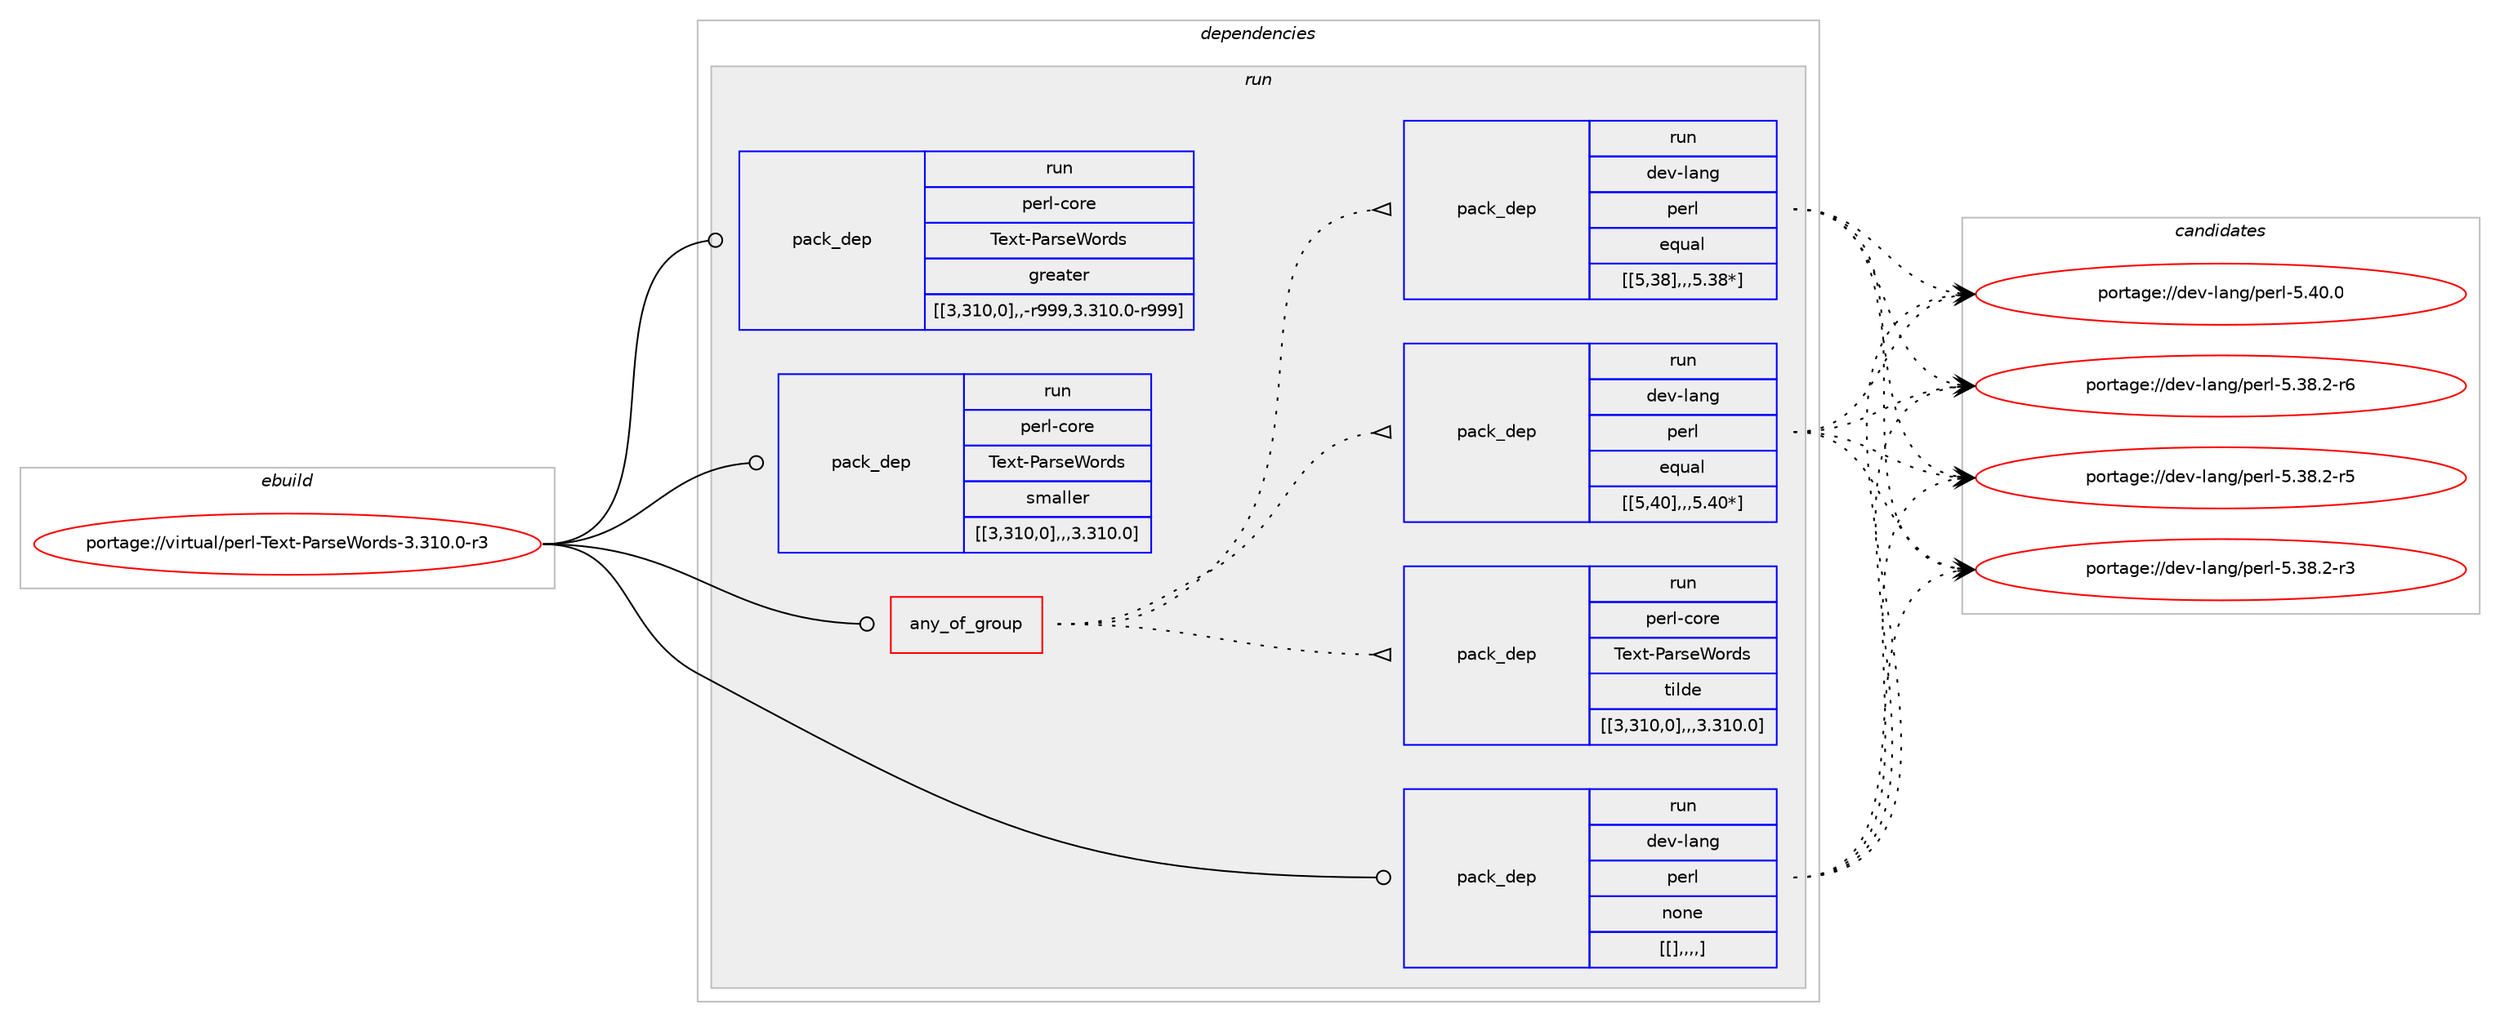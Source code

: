 digraph prolog {

# *************
# Graph options
# *************

newrank=true;
concentrate=true;
compound=true;
graph [rankdir=LR,fontname=Helvetica,fontsize=10,ranksep=1.5];#, ranksep=2.5, nodesep=0.2];
edge  [arrowhead=vee];
node  [fontname=Helvetica,fontsize=10];

# **********
# The ebuild
# **********

subgraph cluster_leftcol {
color=gray;
label=<<i>ebuild</i>>;
id [label="portage://virtual/perl-Text-ParseWords-3.310.0-r3", color=red, width=4, href="../virtual/perl-Text-ParseWords-3.310.0-r3.svg"];
}

# ****************
# The dependencies
# ****************

subgraph cluster_midcol {
color=gray;
label=<<i>dependencies</i>>;
subgraph cluster_compile {
fillcolor="#eeeeee";
style=filled;
label=<<i>compile</i>>;
}
subgraph cluster_compileandrun {
fillcolor="#eeeeee";
style=filled;
label=<<i>compile and run</i>>;
}
subgraph cluster_run {
fillcolor="#eeeeee";
style=filled;
label=<<i>run</i>>;
subgraph any121 {
dependency2165 [label=<<TABLE BORDER="0" CELLBORDER="1" CELLSPACING="0" CELLPADDING="4"><TR><TD CELLPADDING="10">any_of_group</TD></TR></TABLE>>, shape=none, color=red];subgraph pack1714 {
dependency2166 [label=<<TABLE BORDER="0" CELLBORDER="1" CELLSPACING="0" CELLPADDING="4" WIDTH="220"><TR><TD ROWSPAN="6" CELLPADDING="30">pack_dep</TD></TR><TR><TD WIDTH="110">run</TD></TR><TR><TD>dev-lang</TD></TR><TR><TD>perl</TD></TR><TR><TD>equal</TD></TR><TR><TD>[[5,40],,,5.40*]</TD></TR></TABLE>>, shape=none, color=blue];
}
dependency2165:e -> dependency2166:w [weight=20,style="dotted",arrowhead="oinv"];
subgraph pack1718 {
dependency2170 [label=<<TABLE BORDER="0" CELLBORDER="1" CELLSPACING="0" CELLPADDING="4" WIDTH="220"><TR><TD ROWSPAN="6" CELLPADDING="30">pack_dep</TD></TR><TR><TD WIDTH="110">run</TD></TR><TR><TD>dev-lang</TD></TR><TR><TD>perl</TD></TR><TR><TD>equal</TD></TR><TR><TD>[[5,38],,,5.38*]</TD></TR></TABLE>>, shape=none, color=blue];
}
dependency2165:e -> dependency2170:w [weight=20,style="dotted",arrowhead="oinv"];
subgraph pack1719 {
dependency2171 [label=<<TABLE BORDER="0" CELLBORDER="1" CELLSPACING="0" CELLPADDING="4" WIDTH="220"><TR><TD ROWSPAN="6" CELLPADDING="30">pack_dep</TD></TR><TR><TD WIDTH="110">run</TD></TR><TR><TD>perl-core</TD></TR><TR><TD>Text-ParseWords</TD></TR><TR><TD>tilde</TD></TR><TR><TD>[[3,310,0],,,3.310.0]</TD></TR></TABLE>>, shape=none, color=blue];
}
dependency2165:e -> dependency2171:w [weight=20,style="dotted",arrowhead="oinv"];
}
id:e -> dependency2165:w [weight=20,style="solid",arrowhead="odot"];
subgraph pack1722 {
dependency2174 [label=<<TABLE BORDER="0" CELLBORDER="1" CELLSPACING="0" CELLPADDING="4" WIDTH="220"><TR><TD ROWSPAN="6" CELLPADDING="30">pack_dep</TD></TR><TR><TD WIDTH="110">run</TD></TR><TR><TD>dev-lang</TD></TR><TR><TD>perl</TD></TR><TR><TD>none</TD></TR><TR><TD>[[],,,,]</TD></TR></TABLE>>, shape=none, color=blue];
}
id:e -> dependency2174:w [weight=20,style="solid",arrowhead="odot"];
subgraph pack1724 {
dependency2176 [label=<<TABLE BORDER="0" CELLBORDER="1" CELLSPACING="0" CELLPADDING="4" WIDTH="220"><TR><TD ROWSPAN="6" CELLPADDING="30">pack_dep</TD></TR><TR><TD WIDTH="110">run</TD></TR><TR><TD>perl-core</TD></TR><TR><TD>Text-ParseWords</TD></TR><TR><TD>greater</TD></TR><TR><TD>[[3,310,0],,-r999,3.310.0-r999]</TD></TR></TABLE>>, shape=none, color=blue];
}
id:e -> dependency2176:w [weight=20,style="solid",arrowhead="odot"];
subgraph pack1725 {
dependency2177 [label=<<TABLE BORDER="0" CELLBORDER="1" CELLSPACING="0" CELLPADDING="4" WIDTH="220"><TR><TD ROWSPAN="6" CELLPADDING="30">pack_dep</TD></TR><TR><TD WIDTH="110">run</TD></TR><TR><TD>perl-core</TD></TR><TR><TD>Text-ParseWords</TD></TR><TR><TD>smaller</TD></TR><TR><TD>[[3,310,0],,,3.310.0]</TD></TR></TABLE>>, shape=none, color=blue];
}
id:e -> dependency2177:w [weight=20,style="solid",arrowhead="odot"];
}
}

# **************
# The candidates
# **************

subgraph cluster_choices {
rank=same;
color=gray;
label=<<i>candidates</i>>;

subgraph choice1711 {
color=black;
nodesep=1;
choice10010111845108971101034711210111410845534652484648 [label="portage://dev-lang/perl-5.40.0", color=red, width=4,href="../dev-lang/perl-5.40.0.svg"];
choice100101118451089711010347112101114108455346515646504511454 [label="portage://dev-lang/perl-5.38.2-r6", color=red, width=4,href="../dev-lang/perl-5.38.2-r6.svg"];
choice100101118451089711010347112101114108455346515646504511453 [label="portage://dev-lang/perl-5.38.2-r5", color=red, width=4,href="../dev-lang/perl-5.38.2-r5.svg"];
choice100101118451089711010347112101114108455346515646504511451 [label="portage://dev-lang/perl-5.38.2-r3", color=red, width=4,href="../dev-lang/perl-5.38.2-r3.svg"];
dependency2166:e -> choice10010111845108971101034711210111410845534652484648:w [style=dotted,weight="100"];
dependency2166:e -> choice100101118451089711010347112101114108455346515646504511454:w [style=dotted,weight="100"];
dependency2166:e -> choice100101118451089711010347112101114108455346515646504511453:w [style=dotted,weight="100"];
dependency2166:e -> choice100101118451089711010347112101114108455346515646504511451:w [style=dotted,weight="100"];
}
subgraph choice1716 {
color=black;
nodesep=1;
choice10010111845108971101034711210111410845534652484648 [label="portage://dev-lang/perl-5.40.0", color=red, width=4,href="../dev-lang/perl-5.40.0.svg"];
choice100101118451089711010347112101114108455346515646504511454 [label="portage://dev-lang/perl-5.38.2-r6", color=red, width=4,href="../dev-lang/perl-5.38.2-r6.svg"];
choice100101118451089711010347112101114108455346515646504511453 [label="portage://dev-lang/perl-5.38.2-r5", color=red, width=4,href="../dev-lang/perl-5.38.2-r5.svg"];
choice100101118451089711010347112101114108455346515646504511451 [label="portage://dev-lang/perl-5.38.2-r3", color=red, width=4,href="../dev-lang/perl-5.38.2-r3.svg"];
dependency2170:e -> choice10010111845108971101034711210111410845534652484648:w [style=dotted,weight="100"];
dependency2170:e -> choice100101118451089711010347112101114108455346515646504511454:w [style=dotted,weight="100"];
dependency2170:e -> choice100101118451089711010347112101114108455346515646504511453:w [style=dotted,weight="100"];
dependency2170:e -> choice100101118451089711010347112101114108455346515646504511451:w [style=dotted,weight="100"];
}
subgraph choice1721 {
color=black;
nodesep=1;
}
subgraph choice1722 {
color=black;
nodesep=1;
choice10010111845108971101034711210111410845534652484648 [label="portage://dev-lang/perl-5.40.0", color=red, width=4,href="../dev-lang/perl-5.40.0.svg"];
choice100101118451089711010347112101114108455346515646504511454 [label="portage://dev-lang/perl-5.38.2-r6", color=red, width=4,href="../dev-lang/perl-5.38.2-r6.svg"];
choice100101118451089711010347112101114108455346515646504511453 [label="portage://dev-lang/perl-5.38.2-r5", color=red, width=4,href="../dev-lang/perl-5.38.2-r5.svg"];
choice100101118451089711010347112101114108455346515646504511451 [label="portage://dev-lang/perl-5.38.2-r3", color=red, width=4,href="../dev-lang/perl-5.38.2-r3.svg"];
dependency2174:e -> choice10010111845108971101034711210111410845534652484648:w [style=dotted,weight="100"];
dependency2174:e -> choice100101118451089711010347112101114108455346515646504511454:w [style=dotted,weight="100"];
dependency2174:e -> choice100101118451089711010347112101114108455346515646504511453:w [style=dotted,weight="100"];
dependency2174:e -> choice100101118451089711010347112101114108455346515646504511451:w [style=dotted,weight="100"];
}
subgraph choice1726 {
color=black;
nodesep=1;
}
subgraph choice1727 {
color=black;
nodesep=1;
}
}

}
